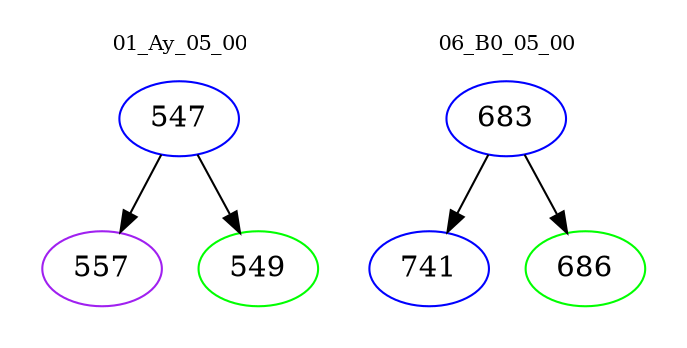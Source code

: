 digraph{
subgraph cluster_0 {
color = white
label = "01_Ay_05_00";
fontsize=10;
T0_547 [label="547", color="blue"]
T0_547 -> T0_557 [color="black"]
T0_557 [label="557", color="purple"]
T0_547 -> T0_549 [color="black"]
T0_549 [label="549", color="green"]
}
subgraph cluster_1 {
color = white
label = "06_B0_05_00";
fontsize=10;
T1_683 [label="683", color="blue"]
T1_683 -> T1_741 [color="black"]
T1_741 [label="741", color="blue"]
T1_683 -> T1_686 [color="black"]
T1_686 [label="686", color="green"]
}
}
